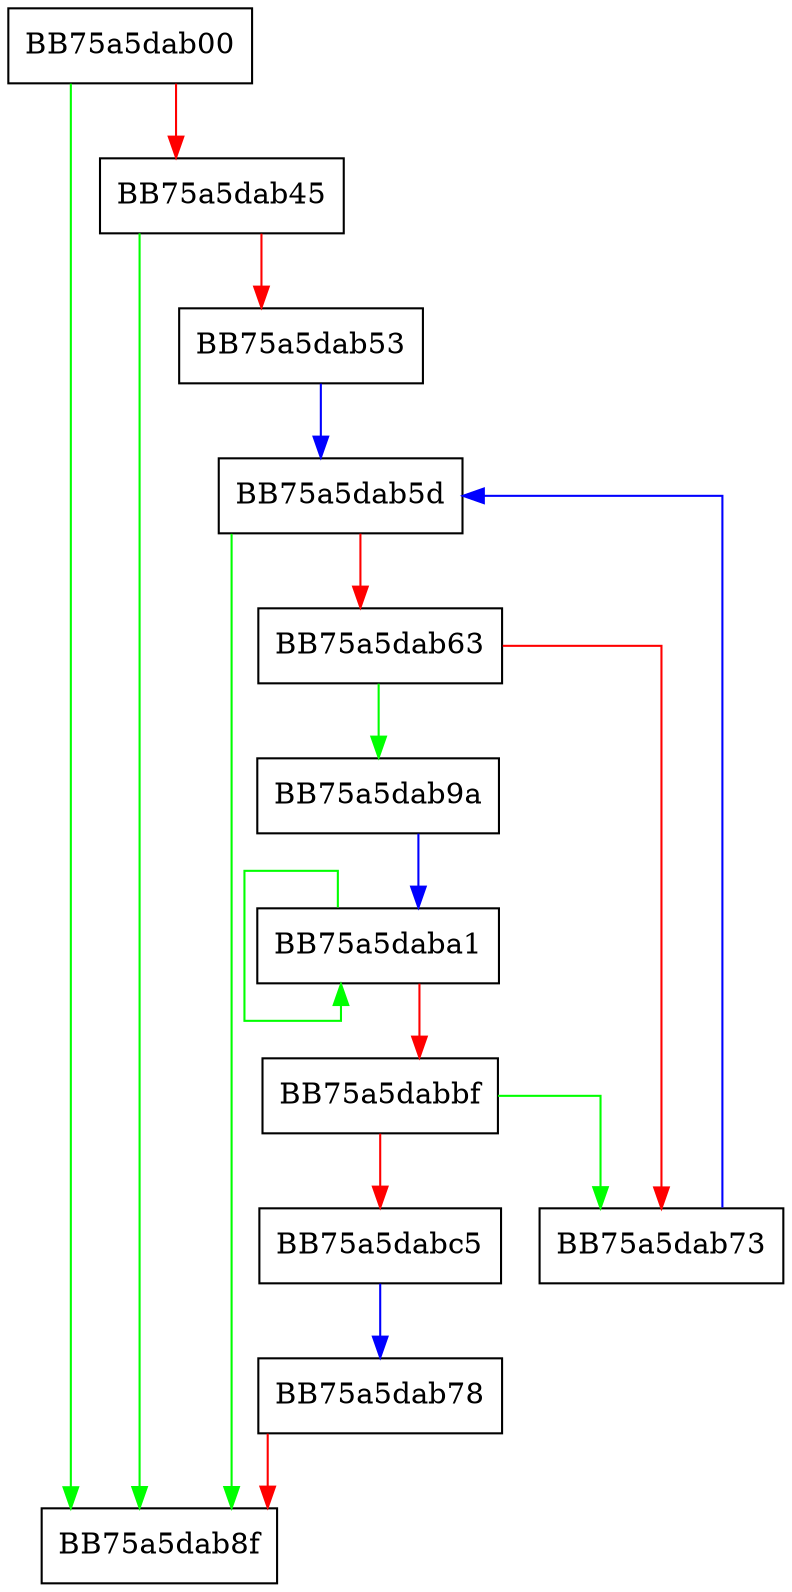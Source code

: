 digraph IsMine {
  node [shape="box"];
  graph [splines=ortho];
  BB75a5dab00 -> BB75a5dab8f [color="green"];
  BB75a5dab00 -> BB75a5dab45 [color="red"];
  BB75a5dab45 -> BB75a5dab8f [color="green"];
  BB75a5dab45 -> BB75a5dab53 [color="red"];
  BB75a5dab53 -> BB75a5dab5d [color="blue"];
  BB75a5dab5d -> BB75a5dab8f [color="green"];
  BB75a5dab5d -> BB75a5dab63 [color="red"];
  BB75a5dab63 -> BB75a5dab9a [color="green"];
  BB75a5dab63 -> BB75a5dab73 [color="red"];
  BB75a5dab73 -> BB75a5dab5d [color="blue"];
  BB75a5dab78 -> BB75a5dab8f [color="red"];
  BB75a5dab9a -> BB75a5daba1 [color="blue"];
  BB75a5daba1 -> BB75a5daba1 [color="green"];
  BB75a5daba1 -> BB75a5dabbf [color="red"];
  BB75a5dabbf -> BB75a5dab73 [color="green"];
  BB75a5dabbf -> BB75a5dabc5 [color="red"];
  BB75a5dabc5 -> BB75a5dab78 [color="blue"];
}